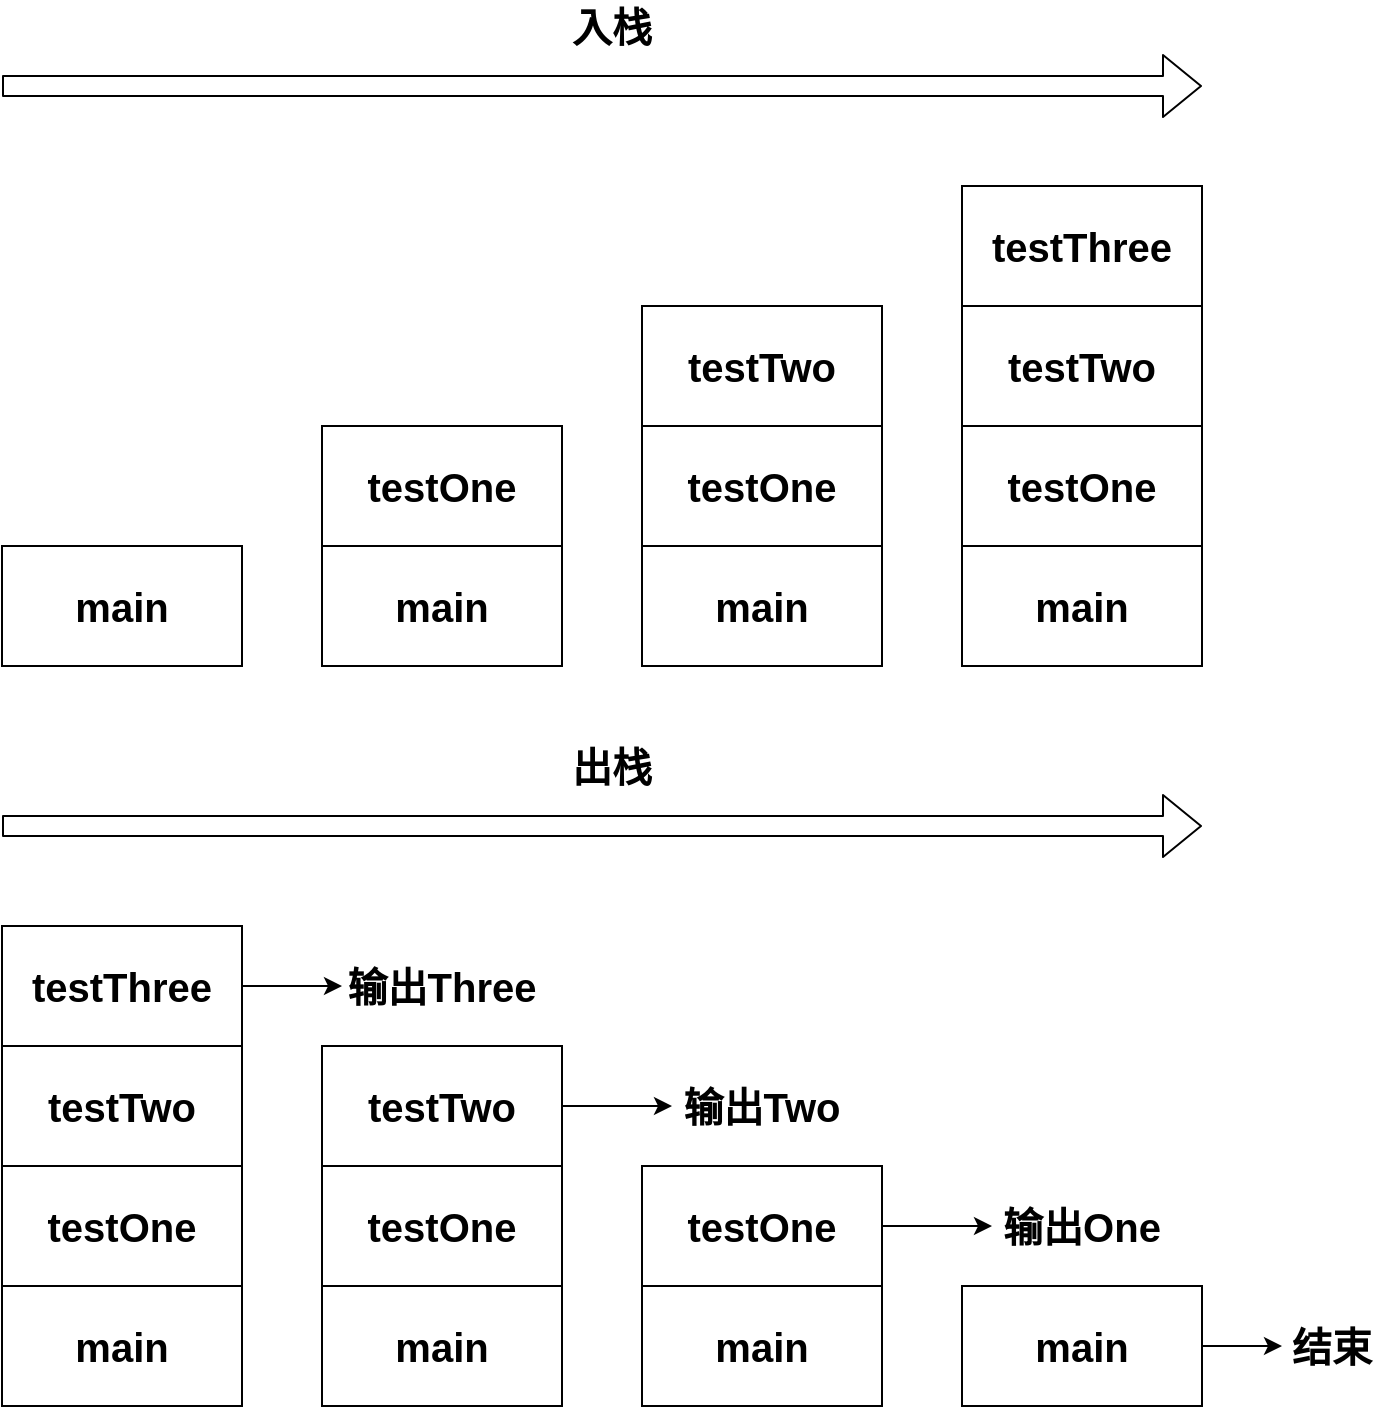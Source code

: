 <mxfile version="10.6.9" type="device"><diagram id="87sd2akbxcYMUyR2VO9d" name="第 1 页"><mxGraphModel dx="1245" dy="2131" grid="1" gridSize="10" guides="1" tooltips="1" connect="1" arrows="1" fold="1" page="1" pageScale="1" pageWidth="827" pageHeight="1169" math="0" shadow="0"><root><mxCell id="0"/><mxCell id="1" parent="0"/><mxCell id="M13XCO5pHeN9HkSDKQDV-1" value="main" style="rounded=0;whiteSpace=wrap;html=1;fontSize=20;fontStyle=1" vertex="1" parent="1"><mxGeometry x="160" y="270" width="120" height="60" as="geometry"/></mxCell><mxCell id="M13XCO5pHeN9HkSDKQDV-15" value="" style="group" vertex="1" connectable="0" parent="1"><mxGeometry x="640" y="90" width="120" height="240" as="geometry"/></mxCell><mxCell id="M13XCO5pHeN9HkSDKQDV-6" value="testThree" style="rounded=0;whiteSpace=wrap;html=1;fontSize=20;fontStyle=1" vertex="1" parent="M13XCO5pHeN9HkSDKQDV-15"><mxGeometry width="120" height="60" as="geometry"/></mxCell><mxCell id="M13XCO5pHeN9HkSDKQDV-9" value="testTwo" style="rounded=0;whiteSpace=wrap;html=1;fontSize=20;fontStyle=1" vertex="1" parent="M13XCO5pHeN9HkSDKQDV-15"><mxGeometry y="60" width="120" height="60" as="geometry"/></mxCell><mxCell id="M13XCO5pHeN9HkSDKQDV-10" value="main" style="rounded=0;whiteSpace=wrap;html=1;fontSize=20;fontStyle=1" vertex="1" parent="M13XCO5pHeN9HkSDKQDV-15"><mxGeometry y="180" width="120" height="60" as="geometry"/></mxCell><mxCell id="M13XCO5pHeN9HkSDKQDV-11" value="testOne" style="rounded=0;whiteSpace=wrap;html=1;fontSize=20;fontStyle=1" vertex="1" parent="M13XCO5pHeN9HkSDKQDV-15"><mxGeometry y="120" width="120" height="60" as="geometry"/></mxCell><mxCell id="M13XCO5pHeN9HkSDKQDV-16" value="" style="group" vertex="1" connectable="0" parent="1"><mxGeometry x="480" y="150" width="120" height="180" as="geometry"/></mxCell><mxCell id="M13XCO5pHeN9HkSDKQDV-5" value="testTwo" style="rounded=0;whiteSpace=wrap;html=1;fontSize=20;fontStyle=1" vertex="1" parent="M13XCO5pHeN9HkSDKQDV-16"><mxGeometry width="120" height="60" as="geometry"/></mxCell><mxCell id="M13XCO5pHeN9HkSDKQDV-7" value="main" style="rounded=0;whiteSpace=wrap;html=1;fontSize=20;fontStyle=1" vertex="1" parent="M13XCO5pHeN9HkSDKQDV-16"><mxGeometry y="120" width="120" height="60" as="geometry"/></mxCell><mxCell id="M13XCO5pHeN9HkSDKQDV-8" value="testOne" style="rounded=0;whiteSpace=wrap;html=1;fontSize=20;fontStyle=1" vertex="1" parent="M13XCO5pHeN9HkSDKQDV-16"><mxGeometry y="60" width="120" height="60" as="geometry"/></mxCell><mxCell id="M13XCO5pHeN9HkSDKQDV-17" value="" style="group" vertex="1" connectable="0" parent="1"><mxGeometry x="320" y="210" width="120" height="120" as="geometry"/></mxCell><mxCell id="M13XCO5pHeN9HkSDKQDV-3" value="main" style="rounded=0;whiteSpace=wrap;html=1;fontSize=20;fontStyle=1" vertex="1" parent="M13XCO5pHeN9HkSDKQDV-17"><mxGeometry y="60" width="120" height="60" as="geometry"/></mxCell><mxCell id="M13XCO5pHeN9HkSDKQDV-4" value="testOne" style="rounded=0;whiteSpace=wrap;html=1;fontSize=20;fontStyle=1" vertex="1" parent="M13XCO5pHeN9HkSDKQDV-17"><mxGeometry width="120" height="60" as="geometry"/></mxCell><mxCell id="M13XCO5pHeN9HkSDKQDV-19" value="" style="shape=flexArrow;endArrow=classic;html=1;fontSize=20;" edge="1" parent="1"><mxGeometry width="50" height="50" relative="1" as="geometry"><mxPoint x="160" y="40" as="sourcePoint"/><mxPoint x="760" y="40" as="targetPoint"/></mxGeometry></mxCell><mxCell id="M13XCO5pHeN9HkSDKQDV-46" style="edgeStyle=orthogonalEdgeStyle;rounded=0;orthogonalLoop=1;jettySize=auto;html=1;exitX=1;exitY=0.5;exitDx=0;exitDy=0;fontSize=20;" edge="1" parent="1" source="M13XCO5pHeN9HkSDKQDV-20" target="M13XCO5pHeN9HkSDKQDV-41"><mxGeometry relative="1" as="geometry"/></mxCell><mxCell id="M13XCO5pHeN9HkSDKQDV-20" value="main" style="rounded=0;whiteSpace=wrap;html=1;fontSize=20;fontStyle=1" vertex="1" parent="1"><mxGeometry x="640" y="640" width="120" height="60" as="geometry"/></mxCell><mxCell id="M13XCO5pHeN9HkSDKQDV-21" value="" style="group" vertex="1" connectable="0" parent="1"><mxGeometry x="160" y="460" width="120" height="240" as="geometry"/></mxCell><mxCell id="M13XCO5pHeN9HkSDKQDV-22" value="testThree" style="rounded=0;whiteSpace=wrap;html=1;fontSize=20;fontStyle=1" vertex="1" parent="M13XCO5pHeN9HkSDKQDV-21"><mxGeometry width="120" height="60" as="geometry"/></mxCell><mxCell id="M13XCO5pHeN9HkSDKQDV-23" value="testTwo" style="rounded=0;whiteSpace=wrap;html=1;fontSize=20;fontStyle=1" vertex="1" parent="M13XCO5pHeN9HkSDKQDV-21"><mxGeometry y="60" width="120" height="60" as="geometry"/></mxCell><mxCell id="M13XCO5pHeN9HkSDKQDV-24" value="main" style="rounded=0;whiteSpace=wrap;html=1;fontSize=20;fontStyle=1" vertex="1" parent="M13XCO5pHeN9HkSDKQDV-21"><mxGeometry y="180" width="120" height="60" as="geometry"/></mxCell><mxCell id="M13XCO5pHeN9HkSDKQDV-25" value="testOne" style="rounded=0;whiteSpace=wrap;html=1;fontSize=20;fontStyle=1" vertex="1" parent="M13XCO5pHeN9HkSDKQDV-21"><mxGeometry y="120" width="120" height="60" as="geometry"/></mxCell><mxCell id="M13XCO5pHeN9HkSDKQDV-26" value="" style="group" vertex="1" connectable="0" parent="1"><mxGeometry x="320" y="520" width="120" height="180" as="geometry"/></mxCell><mxCell id="M13XCO5pHeN9HkSDKQDV-27" value="testTwo" style="rounded=0;whiteSpace=wrap;html=1;fontSize=20;fontStyle=1" vertex="1" parent="M13XCO5pHeN9HkSDKQDV-26"><mxGeometry width="120" height="60" as="geometry"/></mxCell><mxCell id="M13XCO5pHeN9HkSDKQDV-28" value="main" style="rounded=0;whiteSpace=wrap;html=1;fontSize=20;fontStyle=1" vertex="1" parent="M13XCO5pHeN9HkSDKQDV-26"><mxGeometry y="120" width="120" height="60" as="geometry"/></mxCell><mxCell id="M13XCO5pHeN9HkSDKQDV-29" value="testOne" style="rounded=0;whiteSpace=wrap;html=1;fontSize=20;fontStyle=1" vertex="1" parent="M13XCO5pHeN9HkSDKQDV-26"><mxGeometry y="60" width="120" height="60" as="geometry"/></mxCell><mxCell id="M13XCO5pHeN9HkSDKQDV-30" value="" style="group" vertex="1" connectable="0" parent="1"><mxGeometry x="480" y="580" width="120" height="120" as="geometry"/></mxCell><mxCell id="M13XCO5pHeN9HkSDKQDV-31" value="main" style="rounded=0;whiteSpace=wrap;html=1;fontSize=20;fontStyle=1" vertex="1" parent="M13XCO5pHeN9HkSDKQDV-30"><mxGeometry y="60" width="120" height="60" as="geometry"/></mxCell><mxCell id="M13XCO5pHeN9HkSDKQDV-32" value="testOne" style="rounded=0;whiteSpace=wrap;html=1;fontSize=20;fontStyle=1" vertex="1" parent="M13XCO5pHeN9HkSDKQDV-30"><mxGeometry width="120" height="60" as="geometry"/></mxCell><mxCell id="M13XCO5pHeN9HkSDKQDV-33" value="" style="shape=flexArrow;endArrow=classic;html=1;fontSize=20;" edge="1" parent="1"><mxGeometry width="50" height="50" relative="1" as="geometry"><mxPoint x="160" y="410" as="sourcePoint"/><mxPoint x="760" y="410" as="targetPoint"/></mxGeometry></mxCell><mxCell id="M13XCO5pHeN9HkSDKQDV-36" value="入栈" style="text;html=1;strokeColor=none;fillColor=none;align=center;verticalAlign=middle;whiteSpace=wrap;rounded=0;fontSize=20;fontStyle=1" vertex="1" parent="1"><mxGeometry x="430" y="-0.5" width="70" height="20" as="geometry"/></mxCell><mxCell id="M13XCO5pHeN9HkSDKQDV-37" value="出栈" style="text;html=1;strokeColor=none;fillColor=none;align=center;verticalAlign=middle;whiteSpace=wrap;rounded=0;fontSize=20;fontStyle=1" vertex="1" parent="1"><mxGeometry x="430" y="370" width="70" height="20" as="geometry"/></mxCell><mxCell id="M13XCO5pHeN9HkSDKQDV-38" value="&lt;b&gt;输出Three&lt;/b&gt;" style="text;html=1;strokeColor=none;fillColor=none;align=center;verticalAlign=middle;whiteSpace=wrap;rounded=0;fontSize=20;" vertex="1" parent="1"><mxGeometry x="330" y="480" width="100" height="20" as="geometry"/></mxCell><mxCell id="M13XCO5pHeN9HkSDKQDV-39" value="&lt;b&gt;输出Two&lt;/b&gt;" style="text;html=1;strokeColor=none;fillColor=none;align=center;verticalAlign=middle;whiteSpace=wrap;rounded=0;fontSize=20;" vertex="1" parent="1"><mxGeometry x="495" y="540" width="90" height="20" as="geometry"/></mxCell><mxCell id="M13XCO5pHeN9HkSDKQDV-40" value="&lt;b&gt;输出One&lt;/b&gt;" style="text;html=1;strokeColor=none;fillColor=none;align=center;verticalAlign=middle;whiteSpace=wrap;rounded=0;fontSize=20;" vertex="1" parent="1"><mxGeometry x="655" y="600" width="90" height="20" as="geometry"/></mxCell><mxCell id="M13XCO5pHeN9HkSDKQDV-41" value="&lt;b&gt;结束&lt;/b&gt;" style="text;html=1;strokeColor=none;fillColor=none;align=center;verticalAlign=middle;whiteSpace=wrap;rounded=0;fontSize=20;" vertex="1" parent="1"><mxGeometry x="800" y="660" width="50" height="20" as="geometry"/></mxCell><mxCell id="M13XCO5pHeN9HkSDKQDV-43" style="edgeStyle=orthogonalEdgeStyle;rounded=0;orthogonalLoop=1;jettySize=auto;html=1;exitX=1;exitY=0.5;exitDx=0;exitDy=0;fontSize=20;" edge="1" parent="1" source="M13XCO5pHeN9HkSDKQDV-22" target="M13XCO5pHeN9HkSDKQDV-38"><mxGeometry relative="1" as="geometry"/></mxCell><mxCell id="M13XCO5pHeN9HkSDKQDV-44" style="edgeStyle=orthogonalEdgeStyle;rounded=0;orthogonalLoop=1;jettySize=auto;html=1;exitX=1;exitY=0.5;exitDx=0;exitDy=0;fontSize=20;" edge="1" parent="1" source="M13XCO5pHeN9HkSDKQDV-27" target="M13XCO5pHeN9HkSDKQDV-39"><mxGeometry relative="1" as="geometry"/></mxCell><mxCell id="M13XCO5pHeN9HkSDKQDV-45" style="edgeStyle=orthogonalEdgeStyle;rounded=0;orthogonalLoop=1;jettySize=auto;html=1;exitX=1;exitY=0.5;exitDx=0;exitDy=0;fontSize=20;" edge="1" parent="1" source="M13XCO5pHeN9HkSDKQDV-32" target="M13XCO5pHeN9HkSDKQDV-40"><mxGeometry relative="1" as="geometry"/></mxCell></root></mxGraphModel></diagram></mxfile>